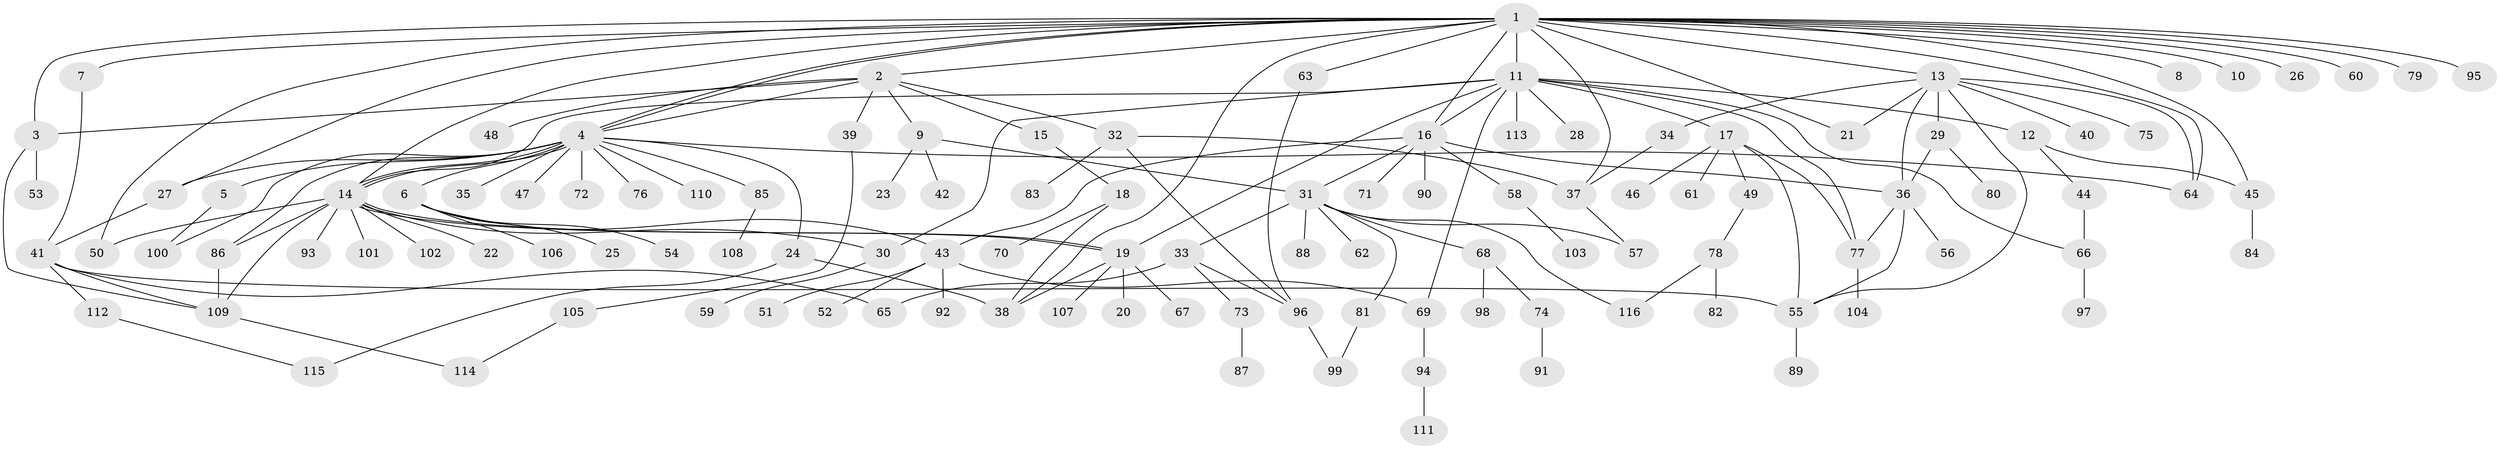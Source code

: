 // Generated by graph-tools (version 1.1) at 2025/11/02/27/25 16:11:10]
// undirected, 116 vertices, 161 edges
graph export_dot {
graph [start="1"]
  node [color=gray90,style=filled];
  1;
  2;
  3;
  4;
  5;
  6;
  7;
  8;
  9;
  10;
  11;
  12;
  13;
  14;
  15;
  16;
  17;
  18;
  19;
  20;
  21;
  22;
  23;
  24;
  25;
  26;
  27;
  28;
  29;
  30;
  31;
  32;
  33;
  34;
  35;
  36;
  37;
  38;
  39;
  40;
  41;
  42;
  43;
  44;
  45;
  46;
  47;
  48;
  49;
  50;
  51;
  52;
  53;
  54;
  55;
  56;
  57;
  58;
  59;
  60;
  61;
  62;
  63;
  64;
  65;
  66;
  67;
  68;
  69;
  70;
  71;
  72;
  73;
  74;
  75;
  76;
  77;
  78;
  79;
  80;
  81;
  82;
  83;
  84;
  85;
  86;
  87;
  88;
  89;
  90;
  91;
  92;
  93;
  94;
  95;
  96;
  97;
  98;
  99;
  100;
  101;
  102;
  103;
  104;
  105;
  106;
  107;
  108;
  109;
  110;
  111;
  112;
  113;
  114;
  115;
  116;
  1 -- 2;
  1 -- 3;
  1 -- 4;
  1 -- 4;
  1 -- 7;
  1 -- 8;
  1 -- 10;
  1 -- 11;
  1 -- 13;
  1 -- 14;
  1 -- 16;
  1 -- 21;
  1 -- 26;
  1 -- 27;
  1 -- 37;
  1 -- 38;
  1 -- 45;
  1 -- 50;
  1 -- 60;
  1 -- 63;
  1 -- 64;
  1 -- 79;
  1 -- 95;
  2 -- 3;
  2 -- 4;
  2 -- 9;
  2 -- 15;
  2 -- 32;
  2 -- 39;
  2 -- 48;
  3 -- 53;
  3 -- 109;
  4 -- 5;
  4 -- 6;
  4 -- 14;
  4 -- 14;
  4 -- 24;
  4 -- 27;
  4 -- 35;
  4 -- 47;
  4 -- 64;
  4 -- 72;
  4 -- 76;
  4 -- 85;
  4 -- 86;
  4 -- 100;
  4 -- 110;
  5 -- 100;
  6 -- 25;
  6 -- 43;
  6 -- 54;
  6 -- 106;
  7 -- 41;
  9 -- 23;
  9 -- 31;
  9 -- 42;
  11 -- 12;
  11 -- 14;
  11 -- 16;
  11 -- 17;
  11 -- 19;
  11 -- 28;
  11 -- 30;
  11 -- 66;
  11 -- 69;
  11 -- 77;
  11 -- 113;
  12 -- 44;
  12 -- 45;
  13 -- 21;
  13 -- 29;
  13 -- 34;
  13 -- 36;
  13 -- 40;
  13 -- 55;
  13 -- 64;
  13 -- 75;
  14 -- 19;
  14 -- 19;
  14 -- 22;
  14 -- 30;
  14 -- 50;
  14 -- 86;
  14 -- 93;
  14 -- 101;
  14 -- 102;
  14 -- 109;
  15 -- 18;
  16 -- 31;
  16 -- 36;
  16 -- 43;
  16 -- 58;
  16 -- 71;
  16 -- 90;
  17 -- 46;
  17 -- 49;
  17 -- 55;
  17 -- 61;
  17 -- 77;
  18 -- 38;
  18 -- 70;
  19 -- 20;
  19 -- 38;
  19 -- 67;
  19 -- 107;
  24 -- 38;
  24 -- 115;
  27 -- 41;
  29 -- 36;
  29 -- 80;
  30 -- 59;
  31 -- 33;
  31 -- 57;
  31 -- 62;
  31 -- 68;
  31 -- 81;
  31 -- 88;
  31 -- 116;
  32 -- 37;
  32 -- 83;
  32 -- 96;
  33 -- 65;
  33 -- 73;
  33 -- 96;
  34 -- 37;
  36 -- 55;
  36 -- 56;
  36 -- 77;
  37 -- 57;
  39 -- 105;
  41 -- 55;
  41 -- 65;
  41 -- 109;
  41 -- 112;
  43 -- 51;
  43 -- 52;
  43 -- 69;
  43 -- 92;
  44 -- 66;
  45 -- 84;
  49 -- 78;
  55 -- 89;
  58 -- 103;
  63 -- 96;
  66 -- 97;
  68 -- 74;
  68 -- 98;
  69 -- 94;
  73 -- 87;
  74 -- 91;
  77 -- 104;
  78 -- 82;
  78 -- 116;
  81 -- 99;
  85 -- 108;
  86 -- 109;
  94 -- 111;
  96 -- 99;
  105 -- 114;
  109 -- 114;
  112 -- 115;
}
